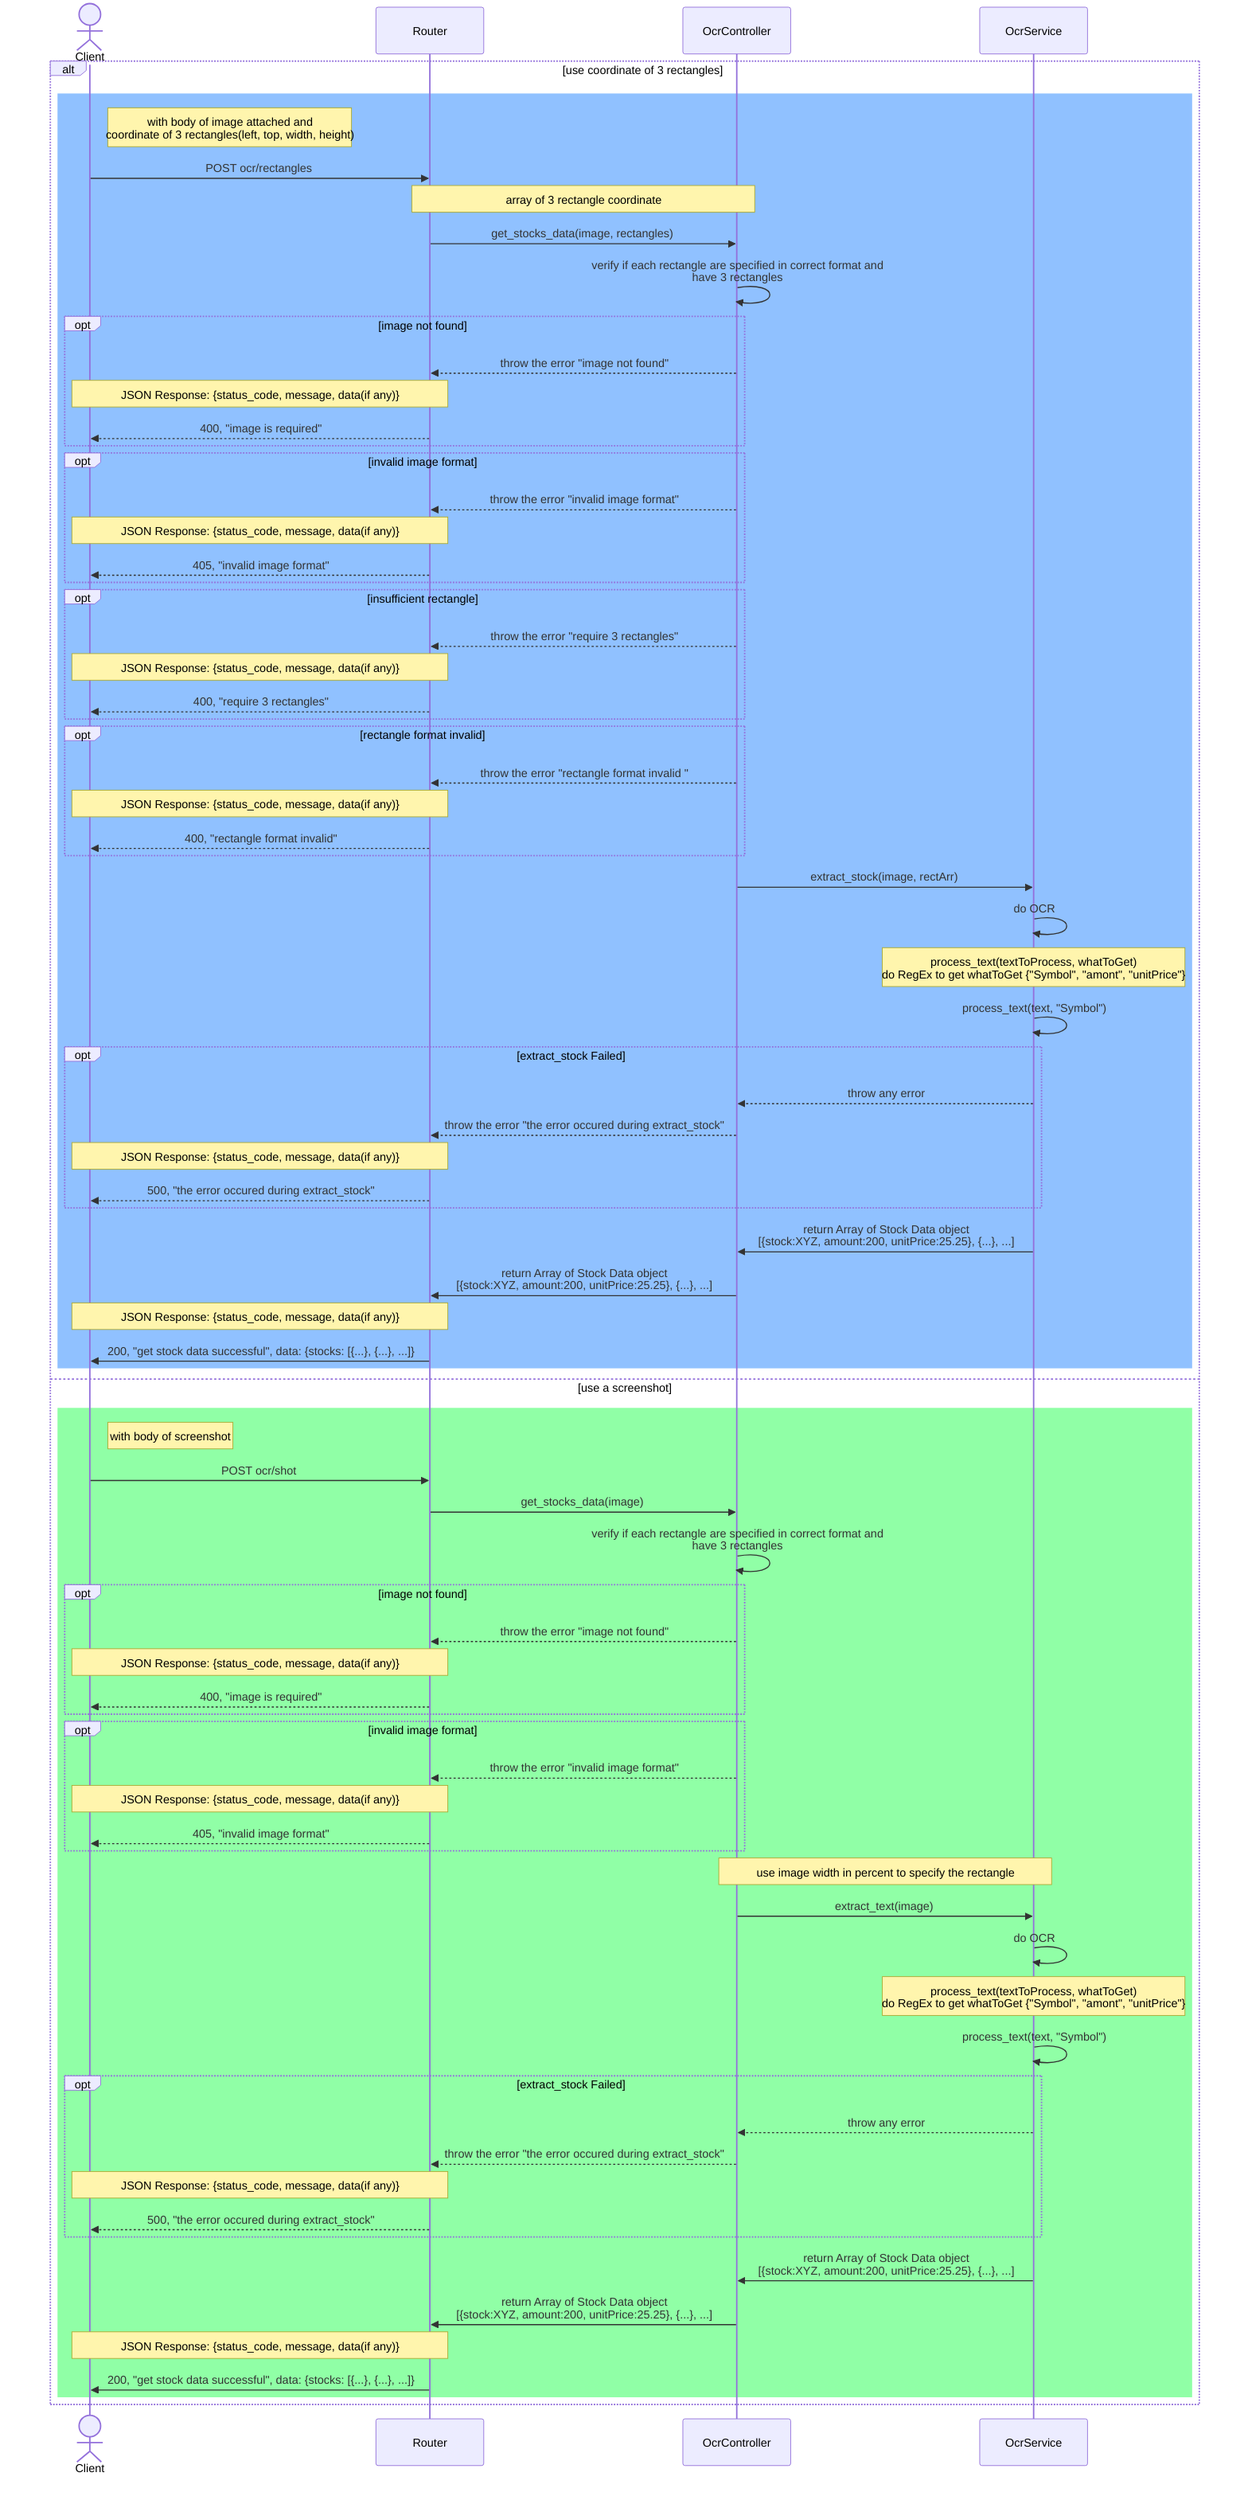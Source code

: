 sequenceDiagram
    actor Client
    participant Router
    participant Cont as OcrController
    participant Ocr as OcrService

    alt use coordinate of 3 rectangles
        rect rgb(144,193,255)
            Note right of Client: with body of image attached and<br>coordinate of 3 rectangles(left, top, width, height)
            Client->>Router: POST ocr/rectangles
            Note over Cont,Router: array of 3 rectangle coordinate
            Router->>Cont: get_stocks_data(image, rectangles)
            Cont->>Cont: verify if each rectangle are specified in correct format and<br>have 3 rectangles
            opt image not found
                Cont-->>Router: throw the error "image not found"
                Note over Router,Client: JSON Response: {status_code, message, data(if any)}
                Router-->>Client: 400, "image is required"
            end
            opt invalid image format
                Cont-->>Router: throw the error "invalid image format"
                Note over Router,Client: JSON Response: {status_code, message, data(if any)}
                Router-->>Client: 405, "invalid image format"
            end
            opt insufficient rectangle
                Cont-->>Router: throw the error "require 3 rectangles"
                Note over Router,Client: JSON Response: {status_code, message, data(if any)}
                Router-->>Client: 400, "require 3 rectangles"
            end
            opt rectangle format invalid 
                Cont-->>Router: throw the error "rectangle format invalid "
                Note over Router,Client: JSON Response: {status_code, message, data(if any)}
                Router-->>Client: 400, "rectangle format invalid"
            end
            Cont->>Ocr: extract_stock(image, rectArr)
            Ocr->>Ocr: do OCR
            Note over Ocr: process_text(textToProcess, whatToGet)<br>do RegEx to get whatToGet {"Symbol", "amont", "unitPrice"}
            Ocr->>Ocr: process_text(text, "Symbol")
            opt extract_stock Failed
                Ocr-->>Cont: throw any error
                Cont-->>Router: throw the error "the error occured during extract_stock"
                Note over Router,Client: JSON Response: {status_code, message, data(if any)}
                Router-->>Client: 500, "the error occured during extract_stock"
            end
            Ocr->>Cont: return Array of Stock Data object<br>[{stock:XYZ, amount:200, unitPrice:25.25}, {...}, ...]
            Cont->>Router: return Array of Stock Data object<br>[{stock:XYZ, amount:200, unitPrice:25.25}, {...}, ...]
            Note over Router,Client: JSON Response: {status_code, message, data(if any)}
            Router->>Client: 200, "get stock data successful", data: {stocks: [{...}, {...}, ...]}
        end
    else use a screenshot
        rect rgb(144,255,166)
            Note right of Client: with body of screenshot
            Client->>Router: POST ocr/shot
            Router->>Cont: get_stocks_data(image)
            Cont->>Cont: verify if each rectangle are specified in correct format and<br>have 3 rectangles
            opt image not found
                Cont-->>Router: throw the error "image not found"
                Note over Router,Client: JSON Response: {status_code, message, data(if any)}
                Router-->>Client: 400, "image is required"
            end
            opt invalid image format
                Cont-->>Router: throw the error "invalid image format"
                Note over Router,Client: JSON Response: {status_code, message, data(if any)}
                Router-->>Client: 405, "invalid image format"
            end
            Note over Cont, Ocr: use image width in percent to specify the rectangle
            Cont->>Ocr: extract_text(image)
            Ocr->>Ocr: do OCR
            Note over Ocr: process_text(textToProcess, whatToGet)<br>do RegEx to get whatToGet {"Symbol", "amont", "unitPrice"}
            Ocr->>Ocr: process_text(text, "Symbol")
                        opt extract_stock Failed
                Ocr-->>Cont: throw any error
                Cont-->>Router: throw the error "the error occured during extract_stock"
                Note over Router,Client: JSON Response: {status_code, message, data(if any)}
                Router-->>Client: 500, "the error occured during extract_stock"
            end
            Ocr->>Cont: return Array of Stock Data object<br>[{stock:XYZ, amount:200, unitPrice:25.25}, {...}, ...]
            Cont->>Router: return Array of Stock Data object<br>[{stock:XYZ, amount:200, unitPrice:25.25}, {...}, ...]
            Note over Router,Client: JSON Response: {status_code, message, data(if any)}
            Router->>Client: 200, "get stock data successful", data: {stocks: [{...}, {...}, ...]}
        end
    end